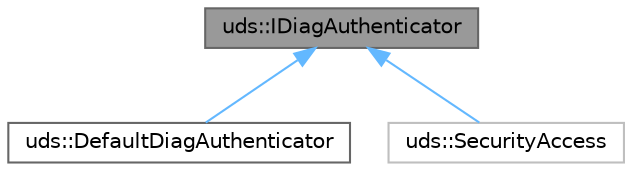 digraph "uds::IDiagAuthenticator"
{
 // LATEX_PDF_SIZE
  bgcolor="transparent";
  edge [fontname=Helvetica,fontsize=10,labelfontname=Helvetica,labelfontsize=10];
  node [fontname=Helvetica,fontsize=10,shape=box,height=0.2,width=0.4];
  Node1 [id="Node000001",label="uds::IDiagAuthenticator",height=0.2,width=0.4,color="gray40", fillcolor="grey60", style="filled", fontcolor="black",tooltip=" "];
  Node1 -> Node2 [id="edge1_Node000001_Node000002",dir="back",color="steelblue1",style="solid",tooltip=" "];
  Node2 [id="Node000002",label="uds::DefaultDiagAuthenticator",height=0.2,width=0.4,color="gray40", fillcolor="white", style="filled",URL="$d4/d4f/classuds_1_1DefaultDiagAuthenticator.html",tooltip=" "];
  Node1 -> Node3 [id="edge2_Node000001_Node000003",dir="back",color="steelblue1",style="solid",tooltip=" "];
  Node3 [id="Node000003",label="uds::SecurityAccess",height=0.2,width=0.4,color="grey75", fillcolor="white", style="filled",URL="$da/dd7/classuds_1_1SecurityAccess.html",tooltip=" "];
}
